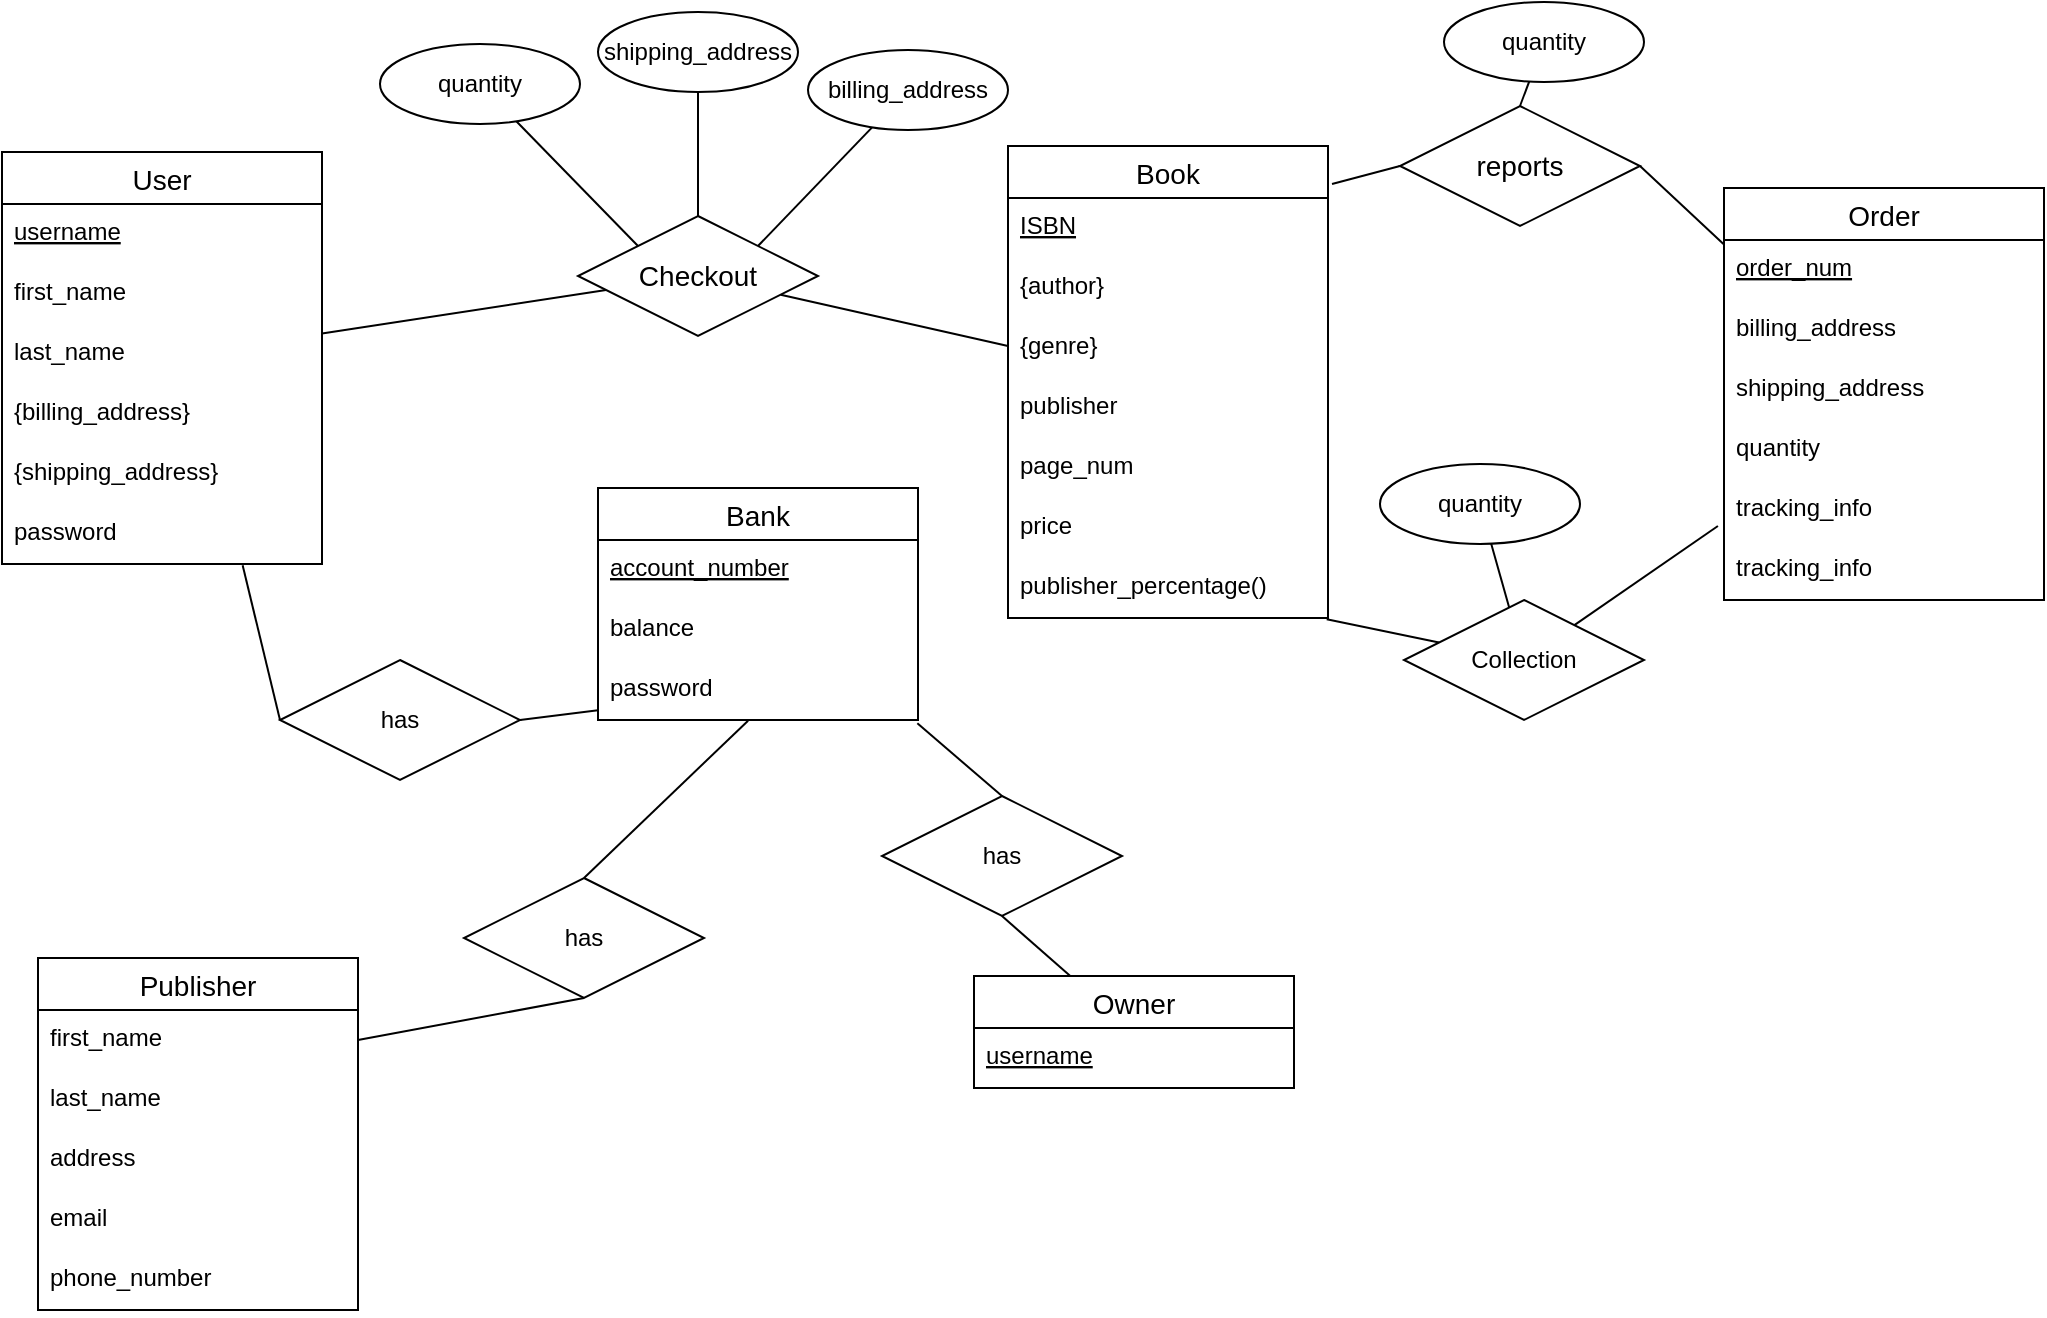 <mxfile>
    <diagram id="1YfQ6g3PK0X-qzISnVMA" name="Page-1">
        <mxGraphModel dx="1246" dy="862" grid="0" gridSize="10" guides="1" tooltips="1" connect="1" arrows="1" fold="1" page="1" pageScale="1" pageWidth="1100" pageHeight="850" background="none" math="0" shadow="0">
            <root>
                <mxCell id="0"/>
                <mxCell id="1" parent="0"/>
                <mxCell id="59" style="edgeStyle=none;html=1;fontColor=default;endArrow=none;endFill=0;" parent="1" source="6" target="30" edge="1">
                    <mxGeometry relative="1" as="geometry"/>
                </mxCell>
                <mxCell id="6" value="User" style="swimlane;fontStyle=0;childLayout=stackLayout;horizontal=1;startSize=26;horizontalStack=0;resizeParent=1;resizeParentMax=0;resizeLast=0;collapsible=1;marginBottom=0;align=center;fontSize=14;fontColor=default;" parent="1" vertex="1">
                    <mxGeometry x="53" y="81" width="160" height="206" as="geometry"/>
                </mxCell>
                <mxCell id="10" value="username" style="text;strokeColor=none;fillColor=none;spacingLeft=4;spacingRight=4;overflow=hidden;rotatable=0;points=[[0,0.5],[1,0.5]];portConstraint=eastwest;fontSize=12;fontColor=default;fontStyle=4" parent="6" vertex="1">
                    <mxGeometry y="26" width="160" height="30" as="geometry"/>
                </mxCell>
                <mxCell id="7" value="first_name        " style="text;strokeColor=none;fillColor=none;spacingLeft=4;spacingRight=4;overflow=hidden;rotatable=0;points=[[0,0.5],[1,0.5]];portConstraint=eastwest;fontSize=12;fontColor=default;" parent="6" vertex="1">
                    <mxGeometry y="56" width="160" height="30" as="geometry"/>
                </mxCell>
                <mxCell id="8" value="last_name" style="text;strokeColor=none;fillColor=none;spacingLeft=4;spacingRight=4;overflow=hidden;rotatable=0;points=[[0,0.5],[1,0.5]];portConstraint=eastwest;fontSize=12;fontColor=default;" parent="6" vertex="1">
                    <mxGeometry y="86" width="160" height="30" as="geometry"/>
                </mxCell>
                <mxCell id="9" value="{billing_address}" style="text;strokeColor=none;fillColor=none;spacingLeft=4;spacingRight=4;overflow=hidden;rotatable=0;points=[[0,0.5],[1,0.5]];portConstraint=eastwest;fontSize=12;fontColor=default;" parent="6" vertex="1">
                    <mxGeometry y="116" width="160" height="30" as="geometry"/>
                </mxCell>
                <mxCell id="11" value="{shipping_address}" style="text;strokeColor=none;fillColor=none;spacingLeft=4;spacingRight=4;overflow=hidden;rotatable=0;points=[[0,0.5],[1,0.5]];portConstraint=eastwest;fontSize=12;fontColor=default;" parent="6" vertex="1">
                    <mxGeometry y="146" width="160" height="30" as="geometry"/>
                </mxCell>
                <mxCell id="12" value="password" style="text;strokeColor=none;fillColor=none;spacingLeft=4;spacingRight=4;overflow=hidden;rotatable=0;points=[[0,0.5],[1,0.5]];portConstraint=eastwest;fontSize=12;fontColor=default;" parent="6" vertex="1">
                    <mxGeometry y="176" width="160" height="30" as="geometry"/>
                </mxCell>
                <mxCell id="60" style="edgeStyle=none;html=1;fontColor=default;endArrow=none;endFill=0;" parent="1" source="15" target="30" edge="1">
                    <mxGeometry relative="1" as="geometry"/>
                </mxCell>
                <mxCell id="15" value="Book" style="swimlane;fontStyle=0;childLayout=stackLayout;horizontal=1;startSize=26;horizontalStack=0;resizeParent=1;resizeParentMax=0;resizeLast=0;collapsible=1;marginBottom=0;align=center;fontSize=14;fontColor=default;" parent="1" vertex="1">
                    <mxGeometry x="556" y="78" width="160" height="236" as="geometry"/>
                </mxCell>
                <mxCell id="16" value="ISBN" style="text;strokeColor=none;fillColor=none;spacingLeft=4;spacingRight=4;overflow=hidden;rotatable=0;points=[[0,0.5],[1,0.5]];portConstraint=eastwest;fontSize=12;fontColor=default;fontStyle=4" parent="15" vertex="1">
                    <mxGeometry y="26" width="160" height="30" as="geometry"/>
                </mxCell>
                <mxCell id="17" value="{author}" style="text;strokeColor=none;fillColor=none;spacingLeft=4;spacingRight=4;overflow=hidden;rotatable=0;points=[[0,0.5],[1,0.5]];portConstraint=eastwest;fontSize=12;fontColor=default;" parent="15" vertex="1">
                    <mxGeometry y="56" width="160" height="30" as="geometry"/>
                </mxCell>
                <mxCell id="18" value="{genre}" style="text;strokeColor=none;fillColor=none;spacingLeft=4;spacingRight=4;overflow=hidden;rotatable=0;points=[[0,0.5],[1,0.5]];portConstraint=eastwest;fontSize=12;fontColor=default;" parent="15" vertex="1">
                    <mxGeometry y="86" width="160" height="30" as="geometry"/>
                </mxCell>
                <mxCell id="19" value="publisher" style="text;strokeColor=none;fillColor=none;spacingLeft=4;spacingRight=4;overflow=hidden;rotatable=0;points=[[0,0.5],[1,0.5]];portConstraint=eastwest;fontSize=12;fontColor=default;" parent="15" vertex="1">
                    <mxGeometry y="116" width="160" height="30" as="geometry"/>
                </mxCell>
                <mxCell id="20" value="page_num" style="text;strokeColor=none;fillColor=none;spacingLeft=4;spacingRight=4;overflow=hidden;rotatable=0;points=[[0,0.5],[1,0.5]];portConstraint=eastwest;fontSize=12;fontColor=default;" parent="15" vertex="1">
                    <mxGeometry y="146" width="160" height="30" as="geometry"/>
                </mxCell>
                <mxCell id="21" value="price" style="text;strokeColor=none;fillColor=none;spacingLeft=4;spacingRight=4;overflow=hidden;rotatable=0;points=[[0,0.5],[1,0.5]];portConstraint=eastwest;fontSize=12;fontColor=default;" parent="15" vertex="1">
                    <mxGeometry y="176" width="160" height="30" as="geometry"/>
                </mxCell>
                <mxCell id="22" value="publisher_percentage()" style="text;strokeColor=none;fillColor=none;spacingLeft=4;spacingRight=4;overflow=hidden;rotatable=0;points=[[0,0.5],[1,0.5]];portConstraint=eastwest;fontSize=12;fontColor=default;" parent="15" vertex="1">
                    <mxGeometry y="206" width="160" height="30" as="geometry"/>
                </mxCell>
                <mxCell id="30" value="&lt;span style=&quot;font-size: 14px&quot;&gt;Checkout&lt;/span&gt;" style="shape=rhombus;perimeter=rhombusPerimeter;whiteSpace=wrap;html=1;align=center;fontColor=default;" parent="1" vertex="1">
                    <mxGeometry x="341" y="113" width="120" height="60" as="geometry"/>
                </mxCell>
                <mxCell id="58" style="edgeStyle=none;html=1;entryX=1;entryY=0;entryDx=0;entryDy=0;fontColor=default;endArrow=none;endFill=0;" parent="1" source="31" target="30" edge="1">
                    <mxGeometry relative="1" as="geometry"/>
                </mxCell>
                <mxCell id="31" value="&lt;span style=&quot;text-align: left&quot;&gt;billing_address&lt;/span&gt;" style="ellipse;whiteSpace=wrap;html=1;align=center;fontColor=default;" parent="1" vertex="1">
                    <mxGeometry x="456" y="30" width="100" height="40" as="geometry"/>
                </mxCell>
                <mxCell id="57" style="edgeStyle=none;html=1;entryX=0.5;entryY=0;entryDx=0;entryDy=0;fontColor=default;endArrow=none;endFill=0;" parent="1" source="32" target="30" edge="1">
                    <mxGeometry relative="1" as="geometry"/>
                </mxCell>
                <mxCell id="32" value="&lt;span style=&quot;text-align: left&quot;&gt;shipping_address&lt;/span&gt;" style="ellipse;whiteSpace=wrap;html=1;align=center;fontColor=default;" parent="1" vertex="1">
                    <mxGeometry x="351" y="11" width="100" height="40" as="geometry"/>
                </mxCell>
                <mxCell id="56" style="edgeStyle=none;html=1;entryX=0;entryY=0;entryDx=0;entryDy=0;fontColor=default;endArrow=none;endFill=0;" parent="1" source="33" target="30" edge="1">
                    <mxGeometry relative="1" as="geometry"/>
                </mxCell>
                <mxCell id="33" value="&lt;span style=&quot;text-align: left&quot;&gt;quantity&lt;/span&gt;" style="ellipse;whiteSpace=wrap;html=1;align=center;fontColor=default;" parent="1" vertex="1">
                    <mxGeometry x="242" y="27" width="100" height="40" as="geometry"/>
                </mxCell>
                <mxCell id="70" style="edgeStyle=none;html=1;fontColor=default;endArrow=none;endFill=0;entryX=-0.019;entryY=0.767;entryDx=0;entryDy=0;entryPerimeter=0;" parent="1" source="40" target="68" edge="1">
                    <mxGeometry relative="1" as="geometry"/>
                </mxCell>
                <mxCell id="71" style="edgeStyle=none;html=1;entryX=0.996;entryY=1.022;entryDx=0;entryDy=0;entryPerimeter=0;fontColor=default;endArrow=none;endFill=0;" parent="1" source="40" target="22" edge="1">
                    <mxGeometry relative="1" as="geometry"/>
                </mxCell>
                <mxCell id="40" value="Collection" style="shape=rhombus;perimeter=rhombusPerimeter;whiteSpace=wrap;html=1;align=center;fontColor=default;" parent="1" vertex="1">
                    <mxGeometry x="754" y="305" width="120" height="60" as="geometry"/>
                </mxCell>
                <mxCell id="72" style="edgeStyle=none;html=1;fontColor=default;endArrow=none;endFill=0;" parent="1" source="41" target="40" edge="1">
                    <mxGeometry relative="1" as="geometry"/>
                </mxCell>
                <mxCell id="41" value="&lt;span style=&quot;text-align: left&quot;&gt;quantity&lt;/span&gt;" style="ellipse;whiteSpace=wrap;html=1;align=center;fontColor=default;" parent="1" vertex="1">
                    <mxGeometry x="742" y="237" width="100" height="40" as="geometry"/>
                </mxCell>
                <mxCell id="63" value="Order" style="swimlane;fontStyle=0;childLayout=stackLayout;horizontal=1;startSize=26;horizontalStack=0;resizeParent=1;resizeParentMax=0;resizeLast=0;collapsible=1;marginBottom=0;align=center;fontSize=14;fontColor=default;" parent="1" vertex="1">
                    <mxGeometry x="914" y="99" width="160" height="206" as="geometry"/>
                </mxCell>
                <mxCell id="64" value="order_num" style="text;strokeColor=none;fillColor=none;spacingLeft=4;spacingRight=4;overflow=hidden;rotatable=0;points=[[0,0.5],[1,0.5]];portConstraint=eastwest;fontSize=12;fontColor=default;fontStyle=4" parent="63" vertex="1">
                    <mxGeometry y="26" width="160" height="30" as="geometry"/>
                </mxCell>
                <mxCell id="65" value="billing_address" style="text;strokeColor=none;fillColor=none;spacingLeft=4;spacingRight=4;overflow=hidden;rotatable=0;points=[[0,0.5],[1,0.5]];portConstraint=eastwest;fontSize=12;fontColor=default;" parent="63" vertex="1">
                    <mxGeometry y="56" width="160" height="30" as="geometry"/>
                </mxCell>
                <mxCell id="66" value="shipping_address" style="text;strokeColor=none;fillColor=none;spacingLeft=4;spacingRight=4;overflow=hidden;rotatable=0;points=[[0,0.5],[1,0.5]];portConstraint=eastwest;fontSize=12;fontColor=default;" parent="63" vertex="1">
                    <mxGeometry y="86" width="160" height="30" as="geometry"/>
                </mxCell>
                <mxCell id="67" value="quantity" style="text;strokeColor=none;fillColor=none;spacingLeft=4;spacingRight=4;overflow=hidden;rotatable=0;points=[[0,0.5],[1,0.5]];portConstraint=eastwest;fontSize=12;fontColor=default;" parent="63" vertex="1">
                    <mxGeometry y="116" width="160" height="30" as="geometry"/>
                </mxCell>
                <mxCell id="68" value="tracking_info" style="text;strokeColor=none;fillColor=none;spacingLeft=4;spacingRight=4;overflow=hidden;rotatable=0;points=[[0,0.5],[1,0.5]];portConstraint=eastwest;fontSize=12;fontColor=default;" parent="63" vertex="1">
                    <mxGeometry y="146" width="160" height="30" as="geometry"/>
                </mxCell>
                <mxCell id="93" value="tracking_info" style="text;strokeColor=none;fillColor=none;spacingLeft=4;spacingRight=4;overflow=hidden;rotatable=0;points=[[0,0.5],[1,0.5]];portConstraint=eastwest;fontSize=12;fontColor=default;" parent="63" vertex="1">
                    <mxGeometry y="176" width="160" height="30" as="geometry"/>
                </mxCell>
                <mxCell id="73" value="Owner" style="swimlane;fontStyle=0;childLayout=stackLayout;horizontal=1;startSize=26;horizontalStack=0;resizeParent=1;resizeParentMax=0;resizeLast=0;collapsible=1;marginBottom=0;align=center;fontSize=14;fontColor=default;" parent="1" vertex="1">
                    <mxGeometry x="539" y="493" width="160" height="56" as="geometry"/>
                </mxCell>
                <mxCell id="74" value="username" style="text;strokeColor=none;fillColor=none;spacingLeft=4;spacingRight=4;overflow=hidden;rotatable=0;points=[[0,0.5],[1,0.5]];portConstraint=eastwest;fontSize=12;fontColor=default;fontStyle=4" parent="73" vertex="1">
                    <mxGeometry y="26" width="160" height="30" as="geometry"/>
                </mxCell>
                <mxCell id="77" value="Bank" style="swimlane;fontStyle=0;childLayout=stackLayout;horizontal=1;startSize=26;horizontalStack=0;resizeParent=1;resizeParentMax=0;resizeLast=0;collapsible=1;marginBottom=0;align=center;fontSize=14;fontColor=default;" parent="1" vertex="1">
                    <mxGeometry x="351" y="249" width="160" height="116" as="geometry"/>
                </mxCell>
                <mxCell id="78" value="account_number" style="text;strokeColor=none;fillColor=none;spacingLeft=4;spacingRight=4;overflow=hidden;rotatable=0;points=[[0,0.5],[1,0.5]];portConstraint=eastwest;fontSize=12;fontColor=default;fontStyle=4" parent="77" vertex="1">
                    <mxGeometry y="26" width="160" height="30" as="geometry"/>
                </mxCell>
                <mxCell id="79" value="balance" style="text;strokeColor=none;fillColor=none;spacingLeft=4;spacingRight=4;overflow=hidden;rotatable=0;points=[[0,0.5],[1,0.5]];portConstraint=eastwest;fontSize=12;fontColor=default;" parent="77" vertex="1">
                    <mxGeometry y="56" width="160" height="30" as="geometry"/>
                </mxCell>
                <mxCell id="80" value="password" style="text;strokeColor=none;fillColor=none;spacingLeft=4;spacingRight=4;overflow=hidden;rotatable=0;points=[[0,0.5],[1,0.5]];portConstraint=eastwest;fontSize=12;fontColor=default;" parent="77" vertex="1">
                    <mxGeometry y="86" width="160" height="30" as="geometry"/>
                </mxCell>
                <mxCell id="81" value="Publisher" style="swimlane;fontStyle=0;childLayout=stackLayout;horizontal=1;startSize=26;horizontalStack=0;resizeParent=1;resizeParentMax=0;resizeLast=0;collapsible=1;marginBottom=0;align=center;fontSize=14;fontColor=default;" parent="1" vertex="1">
                    <mxGeometry x="71" y="484" width="160" height="176" as="geometry"/>
                </mxCell>
                <mxCell id="82" value="first_name        " style="text;strokeColor=none;fillColor=none;spacingLeft=4;spacingRight=4;overflow=hidden;rotatable=0;points=[[0,0.5],[1,0.5]];portConstraint=eastwest;fontSize=12;fontColor=default;" parent="81" vertex="1">
                    <mxGeometry y="26" width="160" height="30" as="geometry"/>
                </mxCell>
                <mxCell id="83" value="last_name" style="text;strokeColor=none;fillColor=none;spacingLeft=4;spacingRight=4;overflow=hidden;rotatable=0;points=[[0,0.5],[1,0.5]];portConstraint=eastwest;fontSize=12;fontColor=default;" parent="81" vertex="1">
                    <mxGeometry y="56" width="160" height="30" as="geometry"/>
                </mxCell>
                <mxCell id="84" value="address" style="text;strokeColor=none;fillColor=none;spacingLeft=4;spacingRight=4;overflow=hidden;rotatable=0;points=[[0,0.5],[1,0.5]];portConstraint=eastwest;fontSize=12;fontColor=default;" parent="81" vertex="1">
                    <mxGeometry y="86" width="160" height="30" as="geometry"/>
                </mxCell>
                <mxCell id="85" value="email" style="text;strokeColor=none;fillColor=none;spacingLeft=4;spacingRight=4;overflow=hidden;rotatable=0;points=[[0,0.5],[1,0.5]];portConstraint=eastwest;fontSize=12;fontColor=default;" parent="81" vertex="1">
                    <mxGeometry y="116" width="160" height="30" as="geometry"/>
                </mxCell>
                <mxCell id="86" value="phone_number" style="text;strokeColor=none;fillColor=none;spacingLeft=4;spacingRight=4;overflow=hidden;rotatable=0;points=[[0,0.5],[1,0.5]];portConstraint=eastwest;fontSize=12;fontColor=default;" parent="81" vertex="1">
                    <mxGeometry y="146" width="160" height="30" as="geometry"/>
                </mxCell>
                <mxCell id="102" style="edgeStyle=none;html=1;entryX=0.469;entryY=1.011;entryDx=0;entryDy=0;entryPerimeter=0;fontColor=default;endArrow=none;endFill=0;exitX=0.5;exitY=0;exitDx=0;exitDy=0;" parent="1" source="88" target="80" edge="1">
                    <mxGeometry relative="1" as="geometry"/>
                </mxCell>
                <mxCell id="103" style="edgeStyle=none;html=1;entryX=1;entryY=0.5;entryDx=0;entryDy=0;fontColor=default;endArrow=none;endFill=0;exitX=0.5;exitY=1;exitDx=0;exitDy=0;" parent="1" source="88" target="82" edge="1">
                    <mxGeometry relative="1" as="geometry"/>
                </mxCell>
                <mxCell id="88" value="has" style="shape=rhombus;perimeter=rhombusPerimeter;whiteSpace=wrap;html=1;align=center;fontColor=default;" parent="1" vertex="1">
                    <mxGeometry x="284" y="444" width="120" height="60" as="geometry"/>
                </mxCell>
                <mxCell id="97" style="edgeStyle=none;html=1;exitX=1;exitY=0.5;exitDx=0;exitDy=0;fontColor=default;endArrow=none;endFill=0;" parent="1" source="94" target="63" edge="1">
                    <mxGeometry relative="1" as="geometry"/>
                </mxCell>
                <mxCell id="98" style="edgeStyle=none;html=1;exitX=0;exitY=0.5;exitDx=0;exitDy=0;fontColor=default;endArrow=none;endFill=0;" parent="1" source="94" edge="1">
                    <mxGeometry relative="1" as="geometry">
                        <mxPoint x="718" y="97" as="targetPoint"/>
                    </mxGeometry>
                </mxCell>
                <mxCell id="94" value="&lt;span style=&quot;font-size: 14px&quot;&gt;reports&lt;/span&gt;" style="shape=rhombus;perimeter=rhombusPerimeter;whiteSpace=wrap;html=1;align=center;fontColor=default;" parent="1" vertex="1">
                    <mxGeometry x="752" y="58" width="120" height="60" as="geometry"/>
                </mxCell>
                <mxCell id="99" style="edgeStyle=none;html=1;entryX=0.5;entryY=0;entryDx=0;entryDy=0;fontColor=default;endArrow=none;endFill=0;" parent="1" source="95" target="94" edge="1">
                    <mxGeometry relative="1" as="geometry"/>
                </mxCell>
                <mxCell id="95" value="&lt;span style=&quot;text-align: left&quot;&gt;quantity&lt;/span&gt;" style="ellipse;whiteSpace=wrap;html=1;align=center;fontColor=default;" parent="1" vertex="1">
                    <mxGeometry x="774" y="6" width="100" height="40" as="geometry"/>
                </mxCell>
                <mxCell id="106" style="edgeStyle=none;html=1;entryX=0.998;entryY=1.056;entryDx=0;entryDy=0;entryPerimeter=0;fontColor=default;endArrow=none;endFill=0;exitX=0.5;exitY=0;exitDx=0;exitDy=0;" parent="1" source="100" target="80" edge="1">
                    <mxGeometry relative="1" as="geometry"/>
                </mxCell>
                <mxCell id="107" style="edgeStyle=none;html=1;exitX=0.5;exitY=1;exitDx=0;exitDy=0;fontColor=default;endArrow=none;endFill=0;" parent="1" source="100" target="73" edge="1">
                    <mxGeometry relative="1" as="geometry"/>
                </mxCell>
                <mxCell id="100" value="has" style="shape=rhombus;perimeter=rhombusPerimeter;whiteSpace=wrap;html=1;align=center;fontColor=default;" parent="1" vertex="1">
                    <mxGeometry x="493" y="403" width="120" height="60" as="geometry"/>
                </mxCell>
                <mxCell id="105" style="edgeStyle=none;html=1;entryX=0.752;entryY=1.022;entryDx=0;entryDy=0;entryPerimeter=0;fontColor=default;endArrow=none;endFill=0;exitX=0;exitY=0.5;exitDx=0;exitDy=0;" parent="1" source="101" target="12" edge="1">
                    <mxGeometry relative="1" as="geometry">
                        <mxPoint x="208.04" y="320.67" as="targetPoint"/>
                    </mxGeometry>
                </mxCell>
                <mxCell id="108" value="" style="edgeStyle=none;html=1;fontColor=default;endArrow=none;endFill=0;exitX=1;exitY=0.5;exitDx=0;exitDy=0;" parent="1" source="101" target="80" edge="1">
                    <mxGeometry relative="1" as="geometry"/>
                </mxCell>
                <mxCell id="101" value="has" style="shape=rhombus;perimeter=rhombusPerimeter;whiteSpace=wrap;html=1;align=center;fontColor=default;" parent="1" vertex="1">
                    <mxGeometry x="192" y="335" width="120" height="60" as="geometry"/>
                </mxCell>
            </root>
        </mxGraphModel>
    </diagram>
</mxfile>